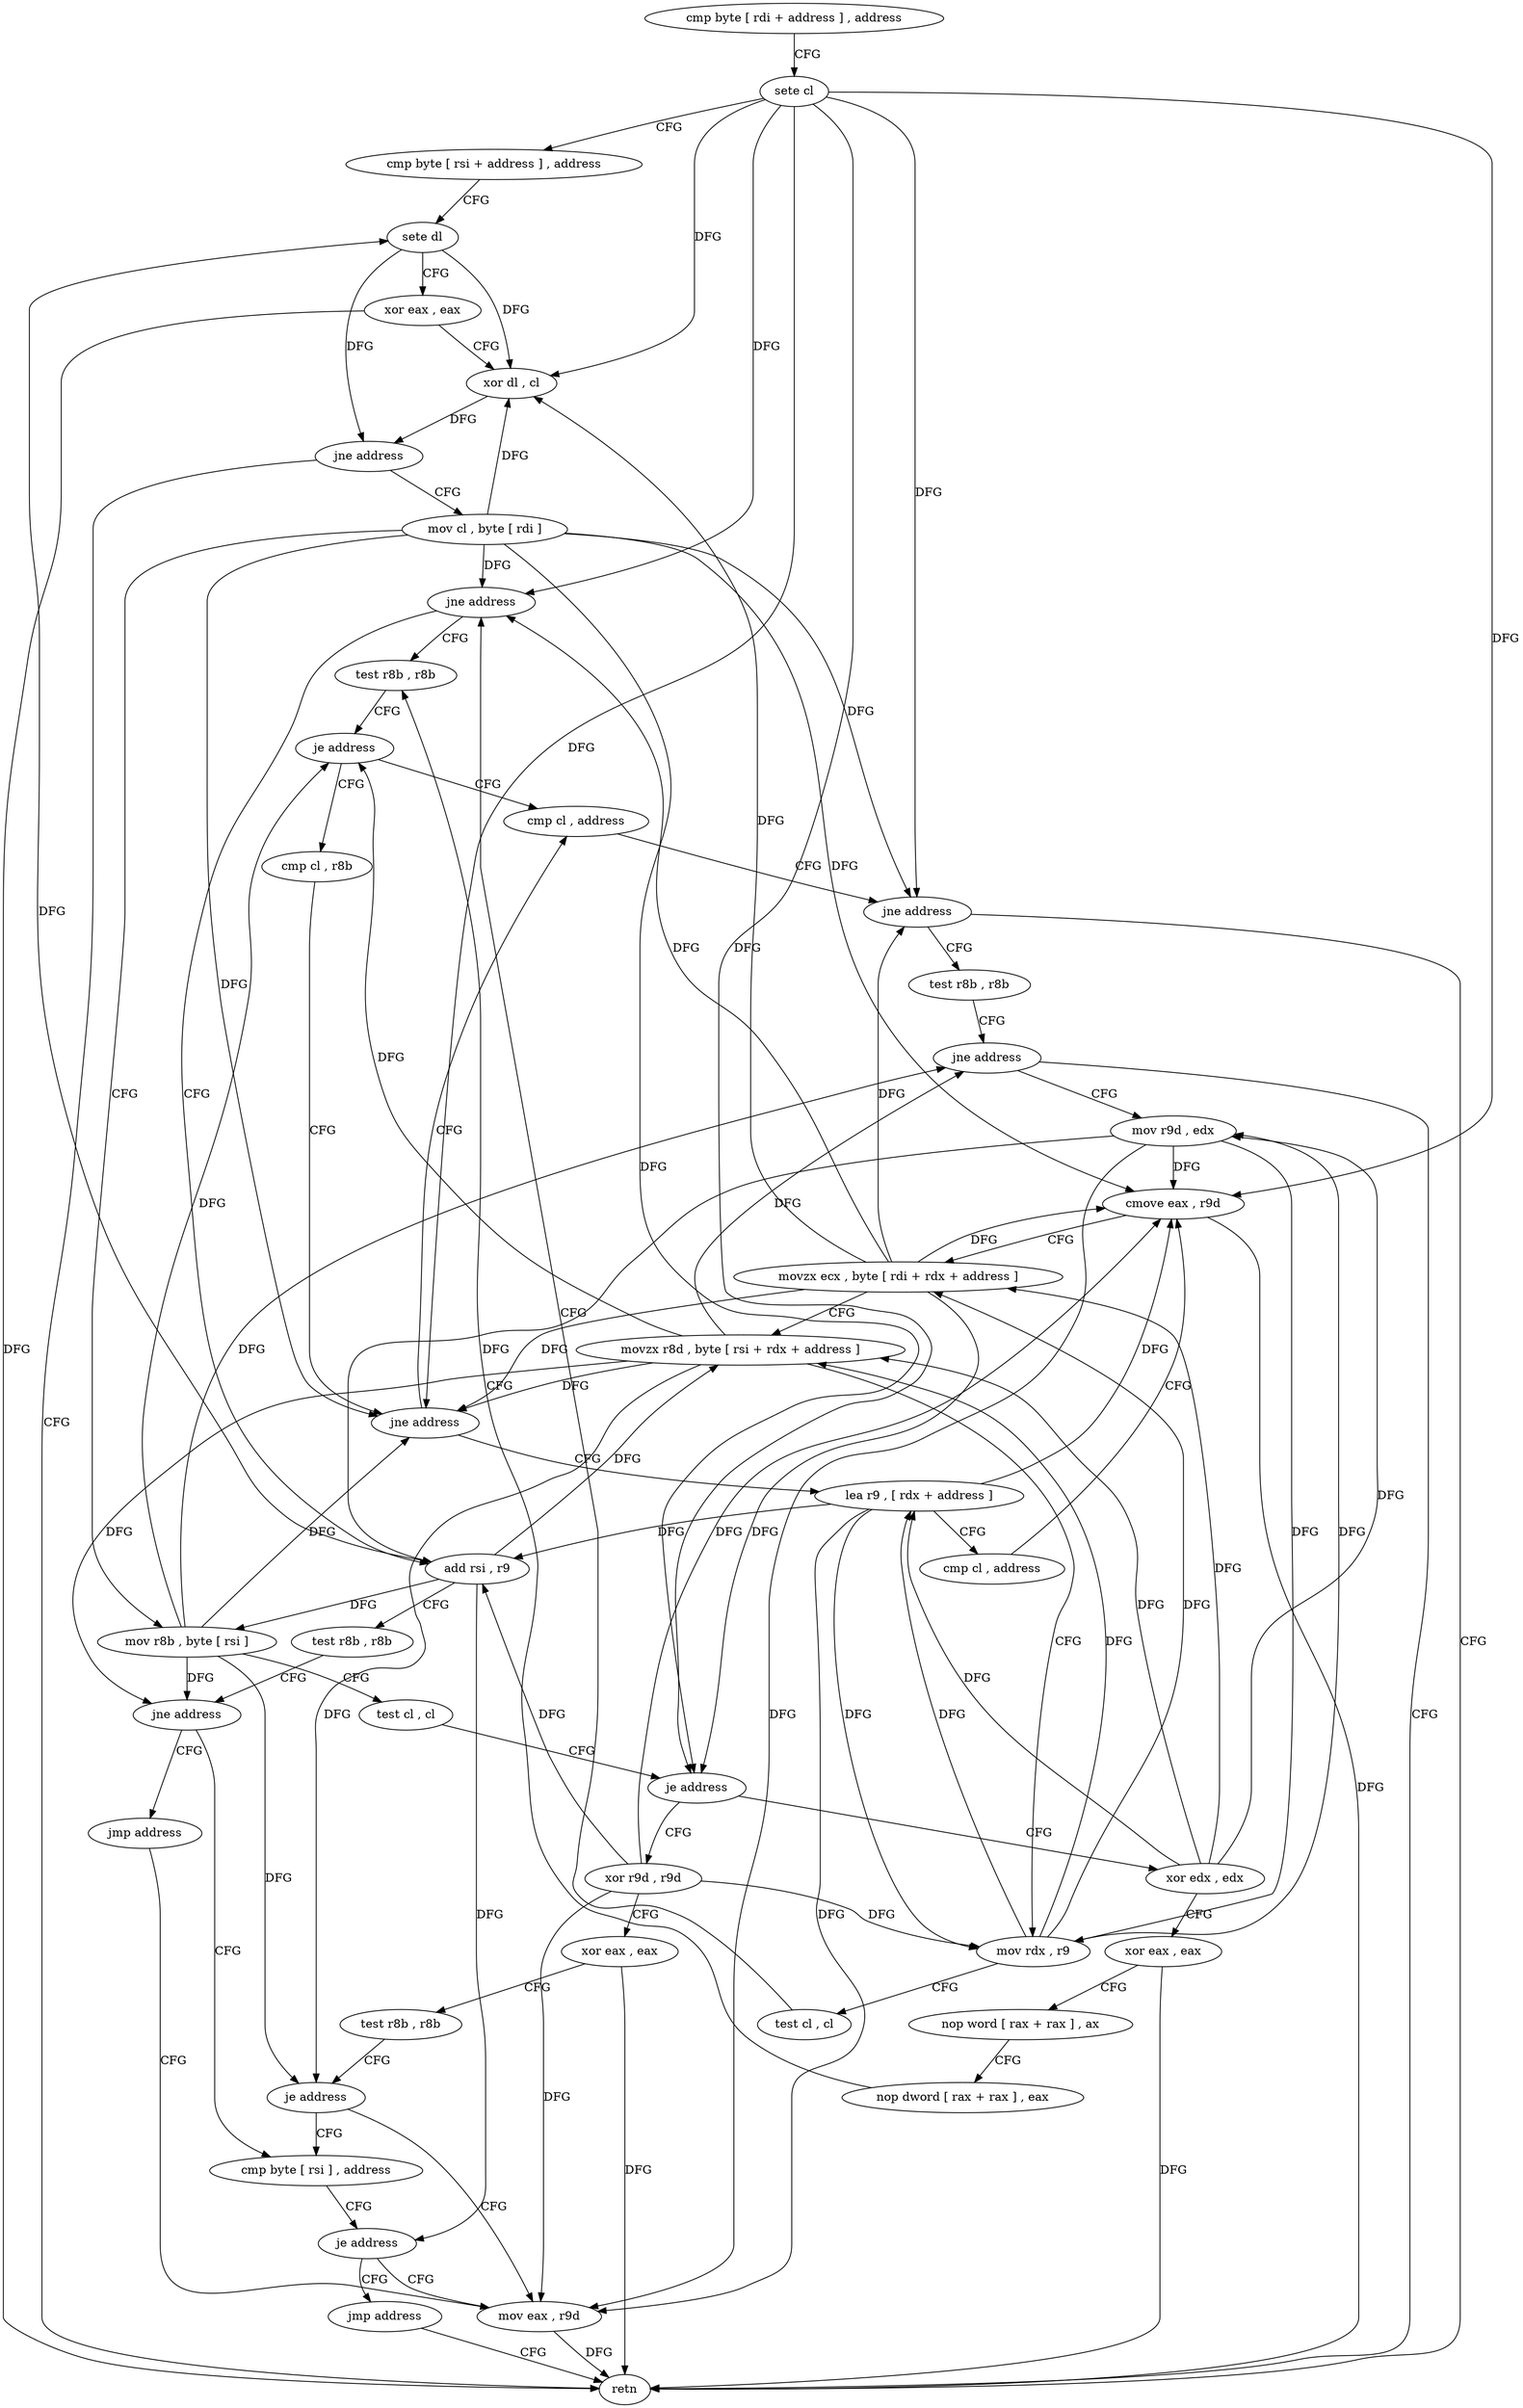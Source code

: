 digraph "func" {
"4207808" [label = "cmp byte [ rdi + address ] , address" ]
"4207812" [label = "sete cl" ]
"4207815" [label = "cmp byte [ rsi + address ] , address" ]
"4207819" [label = "sete dl" ]
"4207822" [label = "xor eax , eax" ]
"4207824" [label = "xor dl , cl" ]
"4207826" [label = "jne address" ]
"4207938" [label = "retn" ]
"4207828" [label = "mov cl , byte [ rdi ]" ]
"4207830" [label = "mov r8b , byte [ rsi ]" ]
"4207833" [label = "test cl , cl" ]
"4207835" [label = "je address" ]
"4207905" [label = "xor r9d , r9d" ]
"4207837" [label = "xor edx , edx" ]
"4207908" [label = "xor eax , eax" ]
"4207910" [label = "test r8b , r8b" ]
"4207913" [label = "je address" ]
"4207935" [label = "mov eax , r9d" ]
"4207915" [label = "cmp byte [ rsi ] , address" ]
"4207839" [label = "xor eax , eax" ]
"4207841" [label = "nop word [ rax + rax ] , ax" ]
"4207851" [label = "nop dword [ rax + rax ] , eax" ]
"4207856" [label = "test r8b , r8b" ]
"4207918" [label = "je address" ]
"4207920" [label = "jmp address" ]
"4207922" [label = "cmp cl , address" ]
"4207925" [label = "jne address" ]
"4207927" [label = "test r8b , r8b" ]
"4207861" [label = "cmp cl , r8b" ]
"4207864" [label = "jne address" ]
"4207866" [label = "lea r9 , [ rdx + address ]" ]
"4207930" [label = "jne address" ]
"4207932" [label = "mov r9d , edx" ]
"4207870" [label = "cmp cl , address" ]
"4207873" [label = "cmove eax , r9d" ]
"4207877" [label = "movzx ecx , byte [ rdi + rdx + address ]" ]
"4207882" [label = "movzx r8d , byte [ rsi + rdx + address ]" ]
"4207888" [label = "mov rdx , r9" ]
"4207891" [label = "test cl , cl" ]
"4207893" [label = "jne address" ]
"4207895" [label = "add rsi , r9" ]
"4207859" [label = "je address" ]
"4207898" [label = "test r8b , r8b" ]
"4207901" [label = "jne address" ]
"4207903" [label = "jmp address" ]
"4207808" -> "4207812" [ label = "CFG" ]
"4207812" -> "4207815" [ label = "CFG" ]
"4207812" -> "4207824" [ label = "DFG" ]
"4207812" -> "4207835" [ label = "DFG" ]
"4207812" -> "4207925" [ label = "DFG" ]
"4207812" -> "4207864" [ label = "DFG" ]
"4207812" -> "4207873" [ label = "DFG" ]
"4207812" -> "4207893" [ label = "DFG" ]
"4207815" -> "4207819" [ label = "CFG" ]
"4207819" -> "4207822" [ label = "CFG" ]
"4207819" -> "4207824" [ label = "DFG" ]
"4207819" -> "4207826" [ label = "DFG" ]
"4207822" -> "4207824" [ label = "CFG" ]
"4207822" -> "4207938" [ label = "DFG" ]
"4207824" -> "4207826" [ label = "DFG" ]
"4207826" -> "4207938" [ label = "CFG" ]
"4207826" -> "4207828" [ label = "CFG" ]
"4207828" -> "4207830" [ label = "CFG" ]
"4207828" -> "4207824" [ label = "DFG" ]
"4207828" -> "4207835" [ label = "DFG" ]
"4207828" -> "4207925" [ label = "DFG" ]
"4207828" -> "4207864" [ label = "DFG" ]
"4207828" -> "4207873" [ label = "DFG" ]
"4207828" -> "4207893" [ label = "DFG" ]
"4207830" -> "4207833" [ label = "CFG" ]
"4207830" -> "4207913" [ label = "DFG" ]
"4207830" -> "4207859" [ label = "DFG" ]
"4207830" -> "4207864" [ label = "DFG" ]
"4207830" -> "4207930" [ label = "DFG" ]
"4207830" -> "4207901" [ label = "DFG" ]
"4207833" -> "4207835" [ label = "CFG" ]
"4207835" -> "4207905" [ label = "CFG" ]
"4207835" -> "4207837" [ label = "CFG" ]
"4207905" -> "4207908" [ label = "CFG" ]
"4207905" -> "4207935" [ label = "DFG" ]
"4207905" -> "4207873" [ label = "DFG" ]
"4207905" -> "4207888" [ label = "DFG" ]
"4207905" -> "4207895" [ label = "DFG" ]
"4207837" -> "4207839" [ label = "CFG" ]
"4207837" -> "4207866" [ label = "DFG" ]
"4207837" -> "4207932" [ label = "DFG" ]
"4207837" -> "4207877" [ label = "DFG" ]
"4207837" -> "4207882" [ label = "DFG" ]
"4207908" -> "4207910" [ label = "CFG" ]
"4207908" -> "4207938" [ label = "DFG" ]
"4207910" -> "4207913" [ label = "CFG" ]
"4207913" -> "4207935" [ label = "CFG" ]
"4207913" -> "4207915" [ label = "CFG" ]
"4207935" -> "4207938" [ label = "DFG" ]
"4207915" -> "4207918" [ label = "CFG" ]
"4207839" -> "4207841" [ label = "CFG" ]
"4207839" -> "4207938" [ label = "DFG" ]
"4207841" -> "4207851" [ label = "CFG" ]
"4207851" -> "4207856" [ label = "CFG" ]
"4207856" -> "4207859" [ label = "CFG" ]
"4207918" -> "4207935" [ label = "CFG" ]
"4207918" -> "4207920" [ label = "CFG" ]
"4207920" -> "4207938" [ label = "CFG" ]
"4207922" -> "4207925" [ label = "CFG" ]
"4207925" -> "4207938" [ label = "CFG" ]
"4207925" -> "4207927" [ label = "CFG" ]
"4207927" -> "4207930" [ label = "CFG" ]
"4207861" -> "4207864" [ label = "CFG" ]
"4207864" -> "4207922" [ label = "CFG" ]
"4207864" -> "4207866" [ label = "CFG" ]
"4207866" -> "4207870" [ label = "CFG" ]
"4207866" -> "4207935" [ label = "DFG" ]
"4207866" -> "4207873" [ label = "DFG" ]
"4207866" -> "4207888" [ label = "DFG" ]
"4207866" -> "4207895" [ label = "DFG" ]
"4207930" -> "4207938" [ label = "CFG" ]
"4207930" -> "4207932" [ label = "CFG" ]
"4207932" -> "4207935" [ label = "DFG" ]
"4207932" -> "4207873" [ label = "DFG" ]
"4207932" -> "4207888" [ label = "DFG" ]
"4207932" -> "4207895" [ label = "DFG" ]
"4207870" -> "4207873" [ label = "CFG" ]
"4207873" -> "4207877" [ label = "CFG" ]
"4207873" -> "4207938" [ label = "DFG" ]
"4207877" -> "4207882" [ label = "CFG" ]
"4207877" -> "4207824" [ label = "DFG" ]
"4207877" -> "4207835" [ label = "DFG" ]
"4207877" -> "4207925" [ label = "DFG" ]
"4207877" -> "4207873" [ label = "DFG" ]
"4207877" -> "4207864" [ label = "DFG" ]
"4207877" -> "4207893" [ label = "DFG" ]
"4207882" -> "4207888" [ label = "CFG" ]
"4207882" -> "4207913" [ label = "DFG" ]
"4207882" -> "4207859" [ label = "DFG" ]
"4207882" -> "4207864" [ label = "DFG" ]
"4207882" -> "4207930" [ label = "DFG" ]
"4207882" -> "4207901" [ label = "DFG" ]
"4207888" -> "4207891" [ label = "CFG" ]
"4207888" -> "4207866" [ label = "DFG" ]
"4207888" -> "4207932" [ label = "DFG" ]
"4207888" -> "4207877" [ label = "DFG" ]
"4207888" -> "4207882" [ label = "DFG" ]
"4207891" -> "4207893" [ label = "CFG" ]
"4207893" -> "4207856" [ label = "CFG" ]
"4207893" -> "4207895" [ label = "CFG" ]
"4207895" -> "4207898" [ label = "CFG" ]
"4207895" -> "4207819" [ label = "DFG" ]
"4207895" -> "4207830" [ label = "DFG" ]
"4207895" -> "4207918" [ label = "DFG" ]
"4207895" -> "4207882" [ label = "DFG" ]
"4207859" -> "4207922" [ label = "CFG" ]
"4207859" -> "4207861" [ label = "CFG" ]
"4207898" -> "4207901" [ label = "CFG" ]
"4207901" -> "4207915" [ label = "CFG" ]
"4207901" -> "4207903" [ label = "CFG" ]
"4207903" -> "4207935" [ label = "CFG" ]
}
